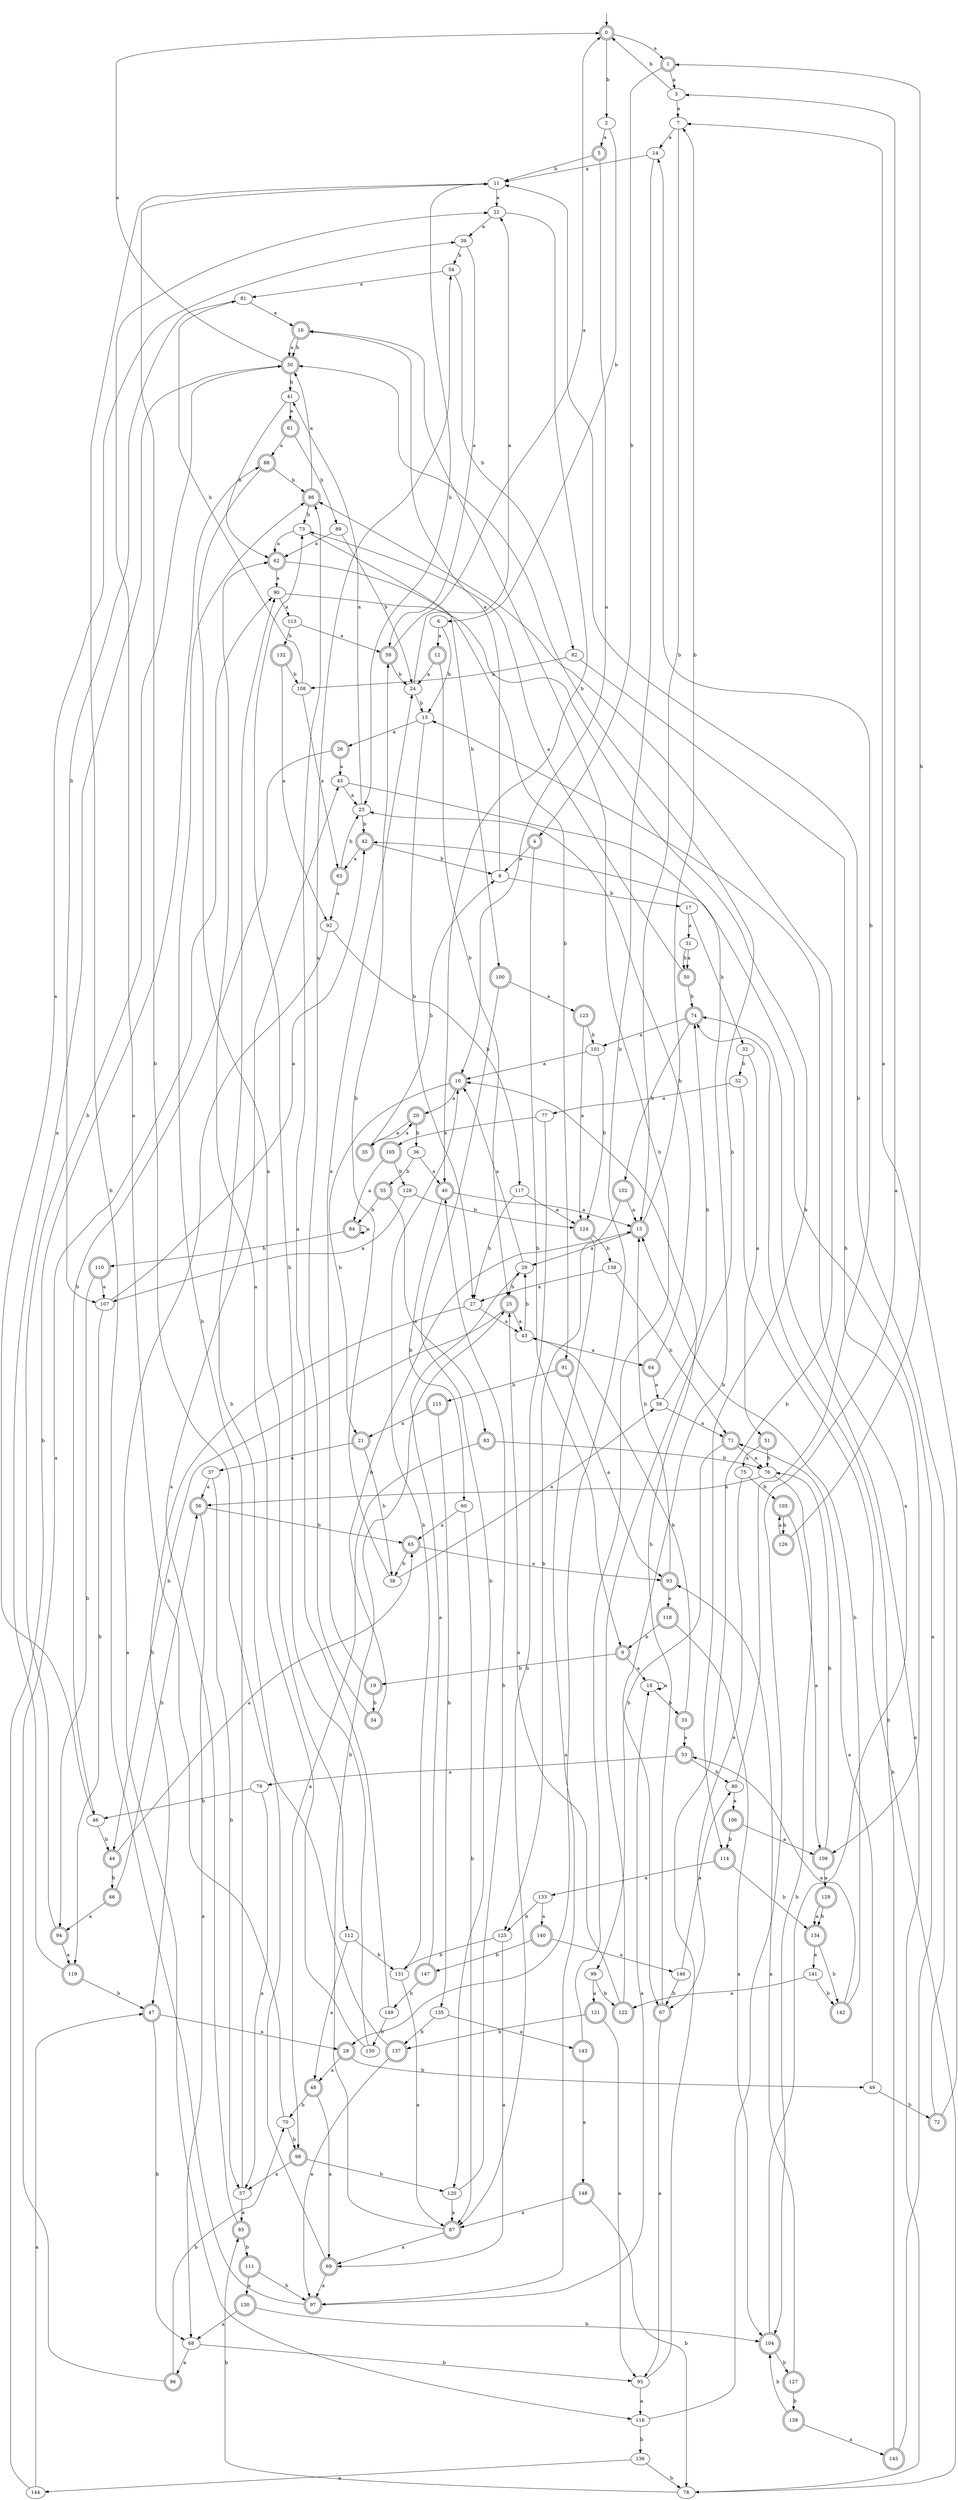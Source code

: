 digraph RandomDFA {
  __start0 [label="", shape=none];
  __start0 -> 0 [label=""];
  0 [shape=circle] [shape=doublecircle]
  0 -> 1 [label="a"]
  0 -> 2 [label="b"]
  1 [shape=doublecircle]
  1 -> 3 [label="a"]
  1 -> 4 [label="b"]
  2
  2 -> 5 [label="a"]
  2 -> 6 [label="b"]
  3
  3 -> 7 [label="a"]
  3 -> 0 [label="b"]
  4 [shape=doublecircle]
  4 -> 8 [label="a"]
  4 -> 9 [label="b"]
  5 [shape=doublecircle]
  5 -> 10 [label="a"]
  5 -> 11 [label="b"]
  6
  6 -> 12 [label="a"]
  6 -> 13 [label="b"]
  7
  7 -> 14 [label="a"]
  7 -> 15 [label="b"]
  8
  8 -> 16 [label="a"]
  8 -> 17 [label="b"]
  9 [shape=doublecircle]
  9 -> 18 [label="a"]
  9 -> 19 [label="b"]
  10 [shape=doublecircle]
  10 -> 20 [label="a"]
  10 -> 21 [label="b"]
  11
  11 -> 22 [label="a"]
  11 -> 23 [label="b"]
  12 [shape=doublecircle]
  12 -> 24 [label="a"]
  12 -> 25 [label="b"]
  13
  13 -> 26 [label="a"]
  13 -> 27 [label="b"]
  14
  14 -> 11 [label="a"]
  14 -> 28 [label="b"]
  15 [shape=doublecircle]
  15 -> 29 [label="a"]
  15 -> 7 [label="b"]
  16 [shape=doublecircle]
  16 -> 30 [label="a"]
  16 -> 30 [label="b"]
  17
  17 -> 31 [label="a"]
  17 -> 32 [label="b"]
  18
  18 -> 18 [label="a"]
  18 -> 33 [label="b"]
  19 [shape=doublecircle]
  19 -> 24 [label="a"]
  19 -> 34 [label="b"]
  20 [shape=doublecircle]
  20 -> 35 [label="a"]
  20 -> 36 [label="b"]
  21 [shape=doublecircle]
  21 -> 37 [label="a"]
  21 -> 38 [label="b"]
  22
  22 -> 39 [label="a"]
  22 -> 40 [label="b"]
  23
  23 -> 41 [label="a"]
  23 -> 42 [label="b"]
  24
  24 -> 22 [label="a"]
  24 -> 13 [label="b"]
  25 [shape=doublecircle]
  25 -> 43 [label="a"]
  25 -> 44 [label="b"]
  26 [shape=doublecircle]
  26 -> 45 [label="a"]
  26 -> 46 [label="b"]
  27
  27 -> 43 [label="a"]
  27 -> 47 [label="b"]
  28 [shape=doublecircle]
  28 -> 48 [label="a"]
  28 -> 49 [label="b"]
  29
  29 -> 10 [label="a"]
  29 -> 25 [label="b"]
  30 [shape=doublecircle]
  30 -> 0 [label="a"]
  30 -> 41 [label="b"]
  31
  31 -> 50 [label="a"]
  31 -> 50 [label="b"]
  32
  32 -> 51 [label="a"]
  32 -> 52 [label="b"]
  33 [shape=doublecircle]
  33 -> 53 [label="a"]
  33 -> 43 [label="b"]
  34 [shape=doublecircle]
  34 -> 54 [label="a"]
  34 -> 15 [label="b"]
  35 [shape=doublecircle]
  35 -> 20 [label="a"]
  35 -> 8 [label="b"]
  36
  36 -> 40 [label="a"]
  36 -> 55 [label="b"]
  37
  37 -> 56 [label="a"]
  37 -> 57 [label="b"]
  38
  38 -> 58 [label="a"]
  38 -> 59 [label="b"]
  39
  39 -> 59 [label="a"]
  39 -> 54 [label="b"]
  40 [shape=doublecircle]
  40 -> 15 [label="a"]
  40 -> 60 [label="b"]
  41
  41 -> 61 [label="a"]
  41 -> 62 [label="b"]
  42 [shape=doublecircle]
  42 -> 63 [label="a"]
  42 -> 8 [label="b"]
  43
  43 -> 64 [label="a"]
  43 -> 29 [label="b"]
  44 [shape=doublecircle]
  44 -> 65 [label="a"]
  44 -> 66 [label="b"]
  45
  45 -> 23 [label="a"]
  45 -> 67 [label="b"]
  46
  46 -> 39 [label="a"]
  46 -> 44 [label="b"]
  47 [shape=doublecircle]
  47 -> 28 [label="a"]
  47 -> 68 [label="b"]
  48 [shape=doublecircle]
  48 -> 69 [label="a"]
  48 -> 70 [label="b"]
  49
  49 -> 71 [label="a"]
  49 -> 72 [label="b"]
  50 [shape=doublecircle]
  50 -> 73 [label="a"]
  50 -> 74 [label="b"]
  51 [shape=doublecircle]
  51 -> 75 [label="a"]
  51 -> 76 [label="b"]
  52
  52 -> 77 [label="a"]
  52 -> 78 [label="b"]
  53 [shape=doublecircle]
  53 -> 79 [label="a"]
  53 -> 80 [label="b"]
  54
  54 -> 81 [label="a"]
  54 -> 82 [label="b"]
  55 [shape=doublecircle]
  55 -> 83 [label="a"]
  55 -> 84 [label="b"]
  56 [shape=doublecircle]
  56 -> 68 [label="a"]
  56 -> 65 [label="b"]
  57
  57 -> 85 [label="a"]
  57 -> 86 [label="b"]
  58
  58 -> 71 [label="a"]
  58 -> 74 [label="b"]
  59 [shape=doublecircle]
  59 -> 0 [label="a"]
  59 -> 24 [label="b"]
  60
  60 -> 65 [label="a"]
  60 -> 87 [label="b"]
  61 [shape=doublecircle]
  61 -> 88 [label="a"]
  61 -> 89 [label="b"]
  62 [shape=doublecircle]
  62 -> 90 [label="a"]
  62 -> 91 [label="b"]
  63 [shape=doublecircle]
  63 -> 92 [label="a"]
  63 -> 23 [label="b"]
  64 [shape=doublecircle]
  64 -> 58 [label="a"]
  64 -> 23 [label="b"]
  65 [shape=doublecircle]
  65 -> 93 [label="a"]
  65 -> 38 [label="b"]
  66 [shape=doublecircle]
  66 -> 94 [label="a"]
  66 -> 56 [label="b"]
  67 [shape=doublecircle]
  67 -> 95 [label="a"]
  67 -> 10 [label="b"]
  68
  68 -> 96 [label="a"]
  68 -> 95 [label="b"]
  69 [shape=doublecircle]
  69 -> 97 [label="a"]
  69 -> 90 [label="b"]
  70
  70 -> 22 [label="a"]
  70 -> 98 [label="b"]
  71 [shape=doublecircle]
  71 -> 76 [label="a"]
  71 -> 99 [label="b"]
  72 [shape=doublecircle]
  72 -> 7 [label="a"]
  72 -> 11 [label="b"]
  73
  73 -> 62 [label="a"]
  73 -> 100 [label="b"]
  74 [shape=doublecircle]
  74 -> 101 [label="a"]
  74 -> 102 [label="b"]
  75
  75 -> 67 [label="a"]
  75 -> 103 [label="b"]
  76
  76 -> 56 [label="a"]
  76 -> 104 [label="b"]
  77
  77 -> 105 [label="a"]
  77 -> 87 [label="b"]
  78
  78 -> 74 [label="a"]
  78 -> 85 [label="b"]
  79
  79 -> 57 [label="a"]
  79 -> 46 [label="b"]
  80
  80 -> 106 [label="a"]
  80 -> 14 [label="b"]
  81
  81 -> 16 [label="a"]
  81 -> 107 [label="b"]
  82
  82 -> 108 [label="a"]
  82 -> 109 [label="b"]
  83 [shape=doublecircle]
  83 -> 98 [label="a"]
  83 -> 76 [label="b"]
  84 [shape=doublecircle]
  84 -> 84 [label="a"]
  84 -> 110 [label="b"]
  85 [shape=doublecircle]
  85 -> 45 [label="a"]
  85 -> 111 [label="b"]
  86 [shape=doublecircle]
  86 -> 30 [label="a"]
  86 -> 73 [label="b"]
  87 [shape=doublecircle]
  87 -> 69 [label="a"]
  87 -> 25 [label="b"]
  88 [shape=doublecircle]
  88 -> 112 [label="a"]
  88 -> 86 [label="b"]
  89
  89 -> 62 [label="a"]
  89 -> 24 [label="b"]
  90
  90 -> 113 [label="a"]
  90 -> 114 [label="b"]
  91 [shape=doublecircle]
  91 -> 93 [label="a"]
  91 -> 115 [label="b"]
  92
  92 -> 116 [label="a"]
  92 -> 117 [label="b"]
  93 [shape=doublecircle]
  93 -> 118 [label="a"]
  93 -> 15 [label="b"]
  94 [shape=doublecircle]
  94 -> 119 [label="a"]
  94 -> 30 [label="b"]
  95
  95 -> 116 [label="a"]
  95 -> 86 [label="b"]
  96 [shape=doublecircle]
  96 -> 90 [label="a"]
  96 -> 70 [label="b"]
  97 [shape=doublecircle]
  97 -> 18 [label="a"]
  97 -> 11 [label="b"]
  98 [shape=doublecircle]
  98 -> 57 [label="a"]
  98 -> 120 [label="b"]
  99
  99 -> 121 [label="a"]
  99 -> 122 [label="b"]
  100 [shape=doublecircle]
  100 -> 123 [label="a"]
  100 -> 120 [label="b"]
  101
  101 -> 10 [label="a"]
  101 -> 124 [label="b"]
  102 [shape=doublecircle]
  102 -> 15 [label="a"]
  102 -> 125 [label="b"]
  103 [shape=doublecircle]
  103 -> 109 [label="a"]
  103 -> 126 [label="b"]
  104 [shape=doublecircle]
  104 -> 13 [label="a"]
  104 -> 127 [label="b"]
  105 [shape=doublecircle]
  105 -> 84 [label="a"]
  105 -> 128 [label="b"]
  106 [shape=doublecircle]
  106 -> 109 [label="a"]
  106 -> 114 [label="b"]
  107
  107 -> 42 [label="a"]
  107 -> 119 [label="b"]
  108
  108 -> 63 [label="a"]
  108 -> 81 [label="b"]
  109 [shape=doublecircle]
  109 -> 129 [label="a"]
  109 -> 76 [label="b"]
  110 [shape=doublecircle]
  110 -> 107 [label="a"]
  110 -> 94 [label="b"]
  111 [shape=doublecircle]
  111 -> 130 [label="a"]
  111 -> 97 [label="b"]
  112
  112 -> 48 [label="a"]
  112 -> 131 [label="b"]
  113
  113 -> 59 [label="a"]
  113 -> 132 [label="b"]
  114 [shape=doublecircle]
  114 -> 133 [label="a"]
  114 -> 134 [label="b"]
  115 [shape=doublecircle]
  115 -> 21 [label="a"]
  115 -> 135 [label="b"]
  116
  116 -> 3 [label="a"]
  116 -> 136 [label="b"]
  117
  117 -> 124 [label="a"]
  117 -> 27 [label="b"]
  118 [shape=doublecircle]
  118 -> 104 [label="a"]
  118 -> 9 [label="b"]
  119 [shape=doublecircle]
  119 -> 30 [label="a"]
  119 -> 47 [label="b"]
  120
  120 -> 87 [label="a"]
  120 -> 40 [label="b"]
  121 [shape=doublecircle]
  121 -> 95 [label="a"]
  121 -> 137 [label="b"]
  122 [shape=doublecircle]
  122 -> 25 [label="a"]
  122 -> 30 [label="b"]
  123 [shape=doublecircle]
  123 -> 124 [label="a"]
  123 -> 101 [label="b"]
  124 [shape=doublecircle]
  124 -> 97 [label="a"]
  124 -> 138 [label="b"]
  125
  125 -> 69 [label="a"]
  125 -> 131 [label="b"]
  126 [shape=doublecircle]
  126 -> 103 [label="a"]
  126 -> 1 [label="b"]
  127 [shape=doublecircle]
  127 -> 93 [label="a"]
  127 -> 139 [label="b"]
  128
  128 -> 107 [label="a"]
  128 -> 124 [label="b"]
  129 [shape=doublecircle]
  129 -> 134 [label="a"]
  129 -> 134 [label="b"]
  130 [shape=doublecircle]
  130 -> 68 [label="a"]
  130 -> 104 [label="b"]
  131
  131 -> 87 [label="a"]
  131 -> 10 [label="b"]
  132 [shape=doublecircle]
  132 -> 92 [label="a"]
  132 -> 108 [label="b"]
  133
  133 -> 140 [label="a"]
  133 -> 125 [label="b"]
  134 [shape=doublecircle]
  134 -> 141 [label="a"]
  134 -> 142 [label="b"]
  135
  135 -> 143 [label="a"]
  135 -> 137 [label="b"]
  136
  136 -> 144 [label="a"]
  136 -> 78 [label="b"]
  137 [shape=doublecircle]
  137 -> 97 [label="a"]
  137 -> 11 [label="b"]
  138
  138 -> 27 [label="a"]
  138 -> 71 [label="b"]
  139 [shape=doublecircle]
  139 -> 145 [label="a"]
  139 -> 104 [label="b"]
  140 [shape=doublecircle]
  140 -> 146 [label="a"]
  140 -> 147 [label="b"]
  141
  141 -> 122 [label="a"]
  141 -> 142 [label="b"]
  142 [shape=doublecircle]
  142 -> 53 [label="a"]
  142 -> 15 [label="b"]
  143 [shape=doublecircle]
  143 -> 148 [label="a"]
  143 -> 16 [label="b"]
  144
  144 -> 47 [label="a"]
  144 -> 88 [label="b"]
  145 [shape=doublecircle]
  145 -> 42 [label="a"]
  145 -> 74 [label="b"]
  146
  146 -> 80 [label="a"]
  146 -> 67 [label="b"]
  147 [shape=doublecircle]
  147 -> 29 [label="a"]
  147 -> 149 [label="b"]
  148 [shape=doublecircle]
  148 -> 87 [label="a"]
  148 -> 78 [label="b"]
  149
  149 -> 86 [label="a"]
  149 -> 150 [label="b"]
  150
  150 -> 62 [label="a"]
  150 -> 73 [label="b"]
}
